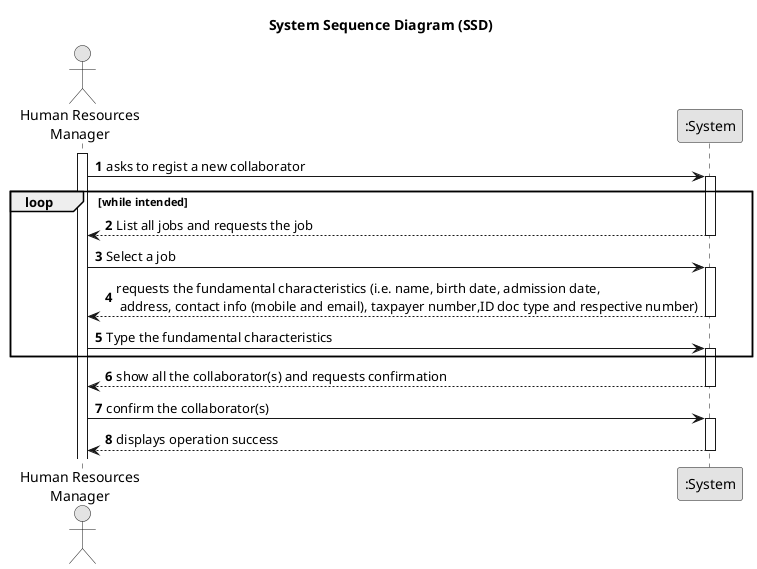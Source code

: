 @startuml
skinparam monochrome true
skinparam packageStyle rectangle
skinparam shadowing false

title System Sequence Diagram (SSD)

autonumber

actor "Human Resources\nManager" as HRM
participant ":System" as System

activate HRM

    HRM -> System : asks to regist a new collaborator
    activate System

    loop while intended
            System --> HRM : List all jobs and requests the job
        deactivate System
        HRM -> System : Select a job
        activate System

        System --> HRM : requests the fundamental characteristics (i.e. name, birth date, admission date,\n address, contact info (mobile and email), taxpayer number,ID doc type and respective number)
        deactivate System
        HRM -> System : Type the fundamental characteristics
        activate System
    end

        System --> HRM : show all the collaborator(s) and requests confirmation
    deactivate System

    HRM -> System : confirm the collaborator(s)
    activate System

    System --> HRM : displays operation success
    deactivate System


@enduml